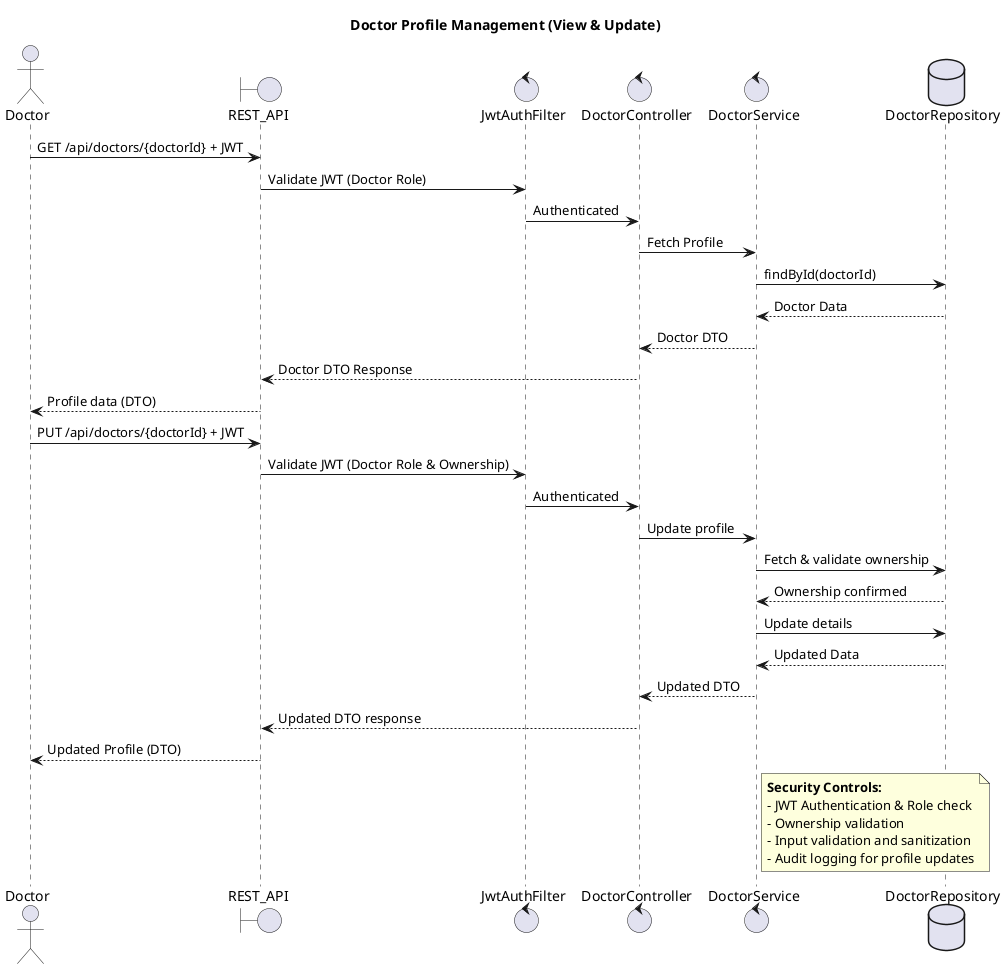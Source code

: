 @startuml Doctor Profile Management

title Doctor Profile Management (View & Update)

actor Doctor
boundary REST_API
control JwtAuthFilter
control DoctorController
control DoctorService
database DoctorRepository

'View Doctor Profile'
Doctor -> REST_API : GET /api/doctors/{doctorId} + JWT
REST_API -> JwtAuthFilter : Validate JWT (Doctor Role)
JwtAuthFilter -> DoctorController : Authenticated
DoctorController -> DoctorService : Fetch Profile
DoctorService -> DoctorRepository : findById(doctorId)
DoctorRepository --> DoctorService : Doctor Data
DoctorService --> DoctorController : Doctor DTO
DoctorController --> REST_API : Doctor DTO Response
REST_API --> Doctor : Profile data (DTO)

'Update Doctor Profile'
Doctor -> REST_API : PUT /api/doctors/{doctorId} + JWT
REST_API -> JwtAuthFilter : Validate JWT (Doctor Role & Ownership)
JwtAuthFilter -> DoctorController : Authenticated
DoctorController -> DoctorService : Update profile
DoctorService -> DoctorRepository : Fetch & validate ownership
DoctorRepository --> DoctorService : Ownership confirmed
DoctorService -> DoctorRepository : Update details
DoctorRepository --> DoctorService : Updated Data
DoctorService --> DoctorController : Updated DTO
DoctorController --> REST_API : Updated DTO response
REST_API --> Doctor : Updated Profile (DTO)

note right of DoctorService
**Security Controls:**
- JWT Authentication & Role check
- Ownership validation
- Input validation and sanitization
- Audit logging for profile updates
end note

@enduml
